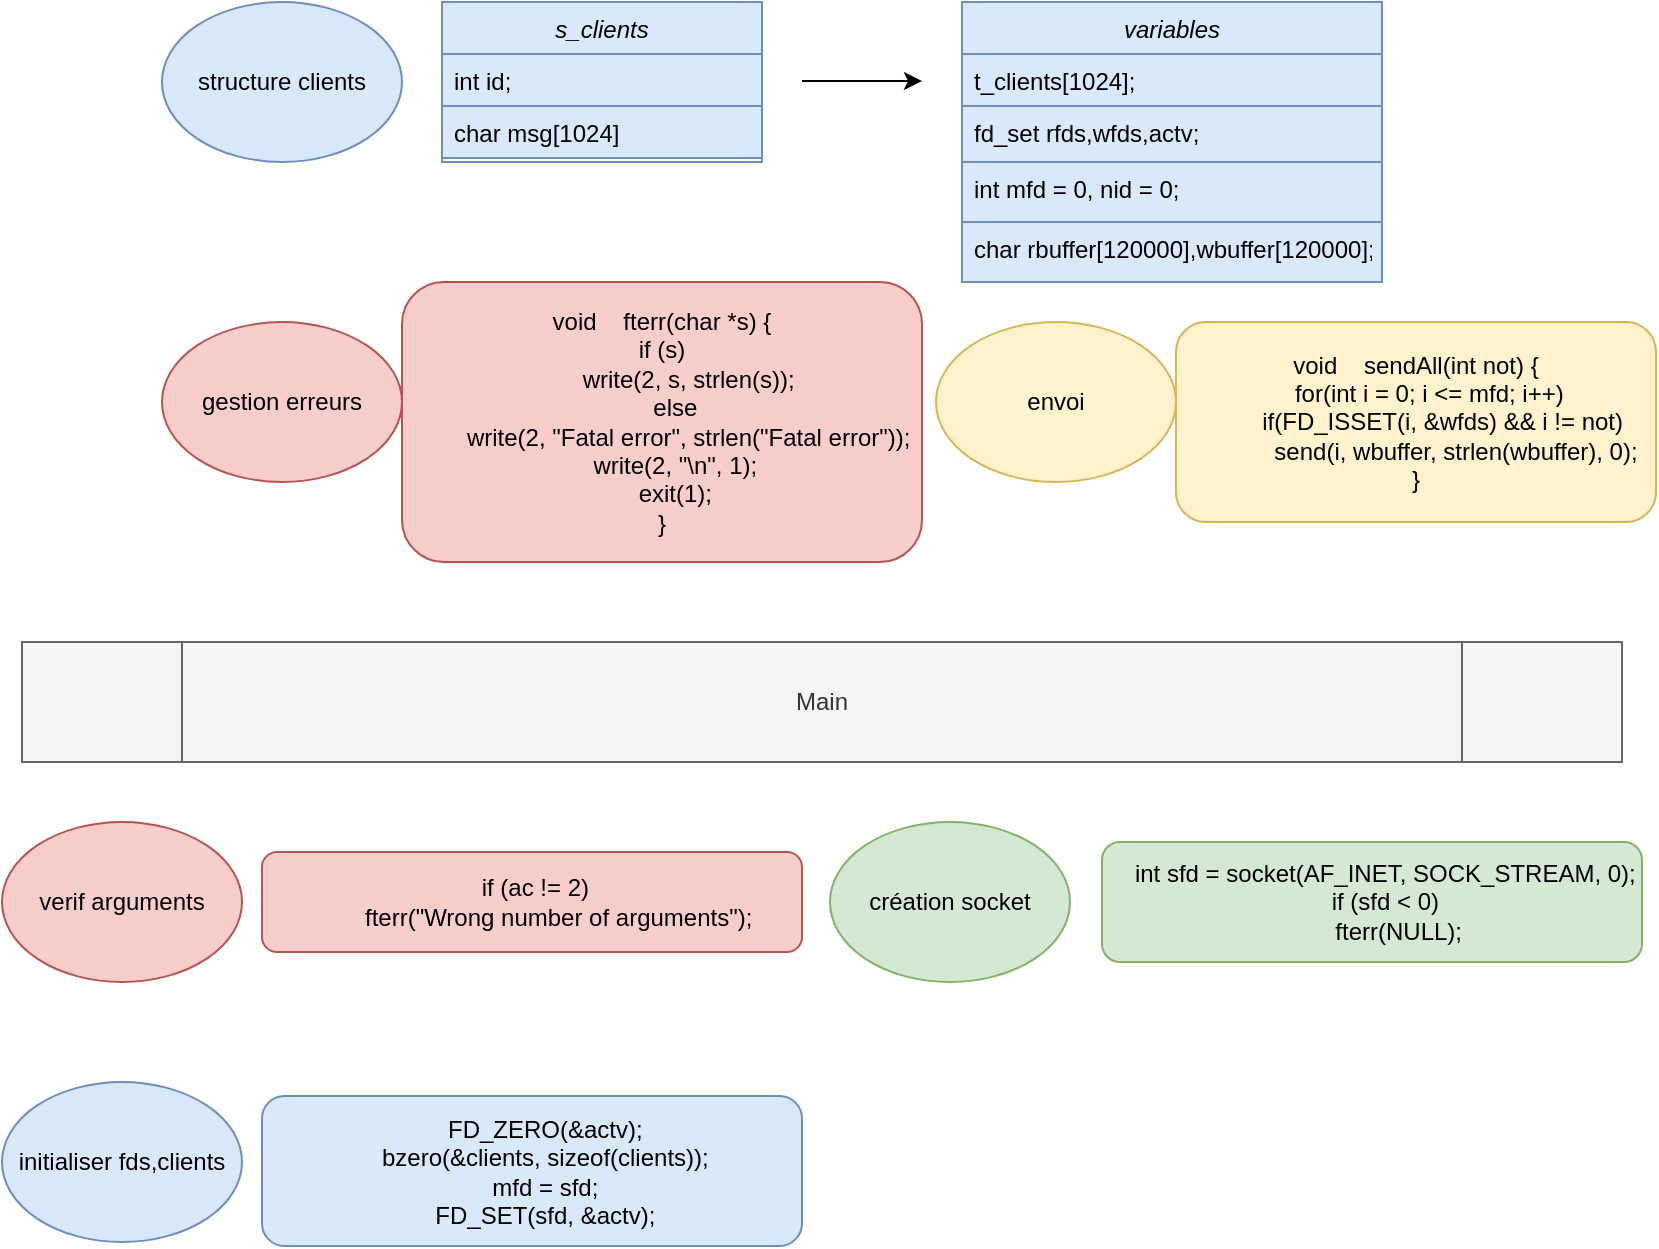 <mxfile version="23.0.1" type="github">
  <diagram id="C5RBs43oDa-KdzZeNtuy" name="Page-1">
    <mxGraphModel dx="1434" dy="800" grid="1" gridSize="10" guides="1" tooltips="1" connect="1" arrows="1" fold="1" page="1" pageScale="1" pageWidth="827" pageHeight="1169" math="0" shadow="0">
      <root>
        <mxCell id="WIyWlLk6GJQsqaUBKTNV-0" />
        <mxCell id="WIyWlLk6GJQsqaUBKTNV-1" parent="WIyWlLk6GJQsqaUBKTNV-0" />
        <mxCell id="zkfFHV4jXpPFQw0GAbJ--0" value="s_clients" style="swimlane;fontStyle=2;align=center;verticalAlign=top;childLayout=stackLayout;horizontal=1;startSize=26;horizontalStack=0;resizeParent=1;resizeLast=0;collapsible=1;marginBottom=0;rounded=0;shadow=0;strokeWidth=1;fillColor=#dae8fc;strokeColor=#6c8ebf;" parent="WIyWlLk6GJQsqaUBKTNV-1" vertex="1">
          <mxGeometry x="220" width="160" height="80" as="geometry">
            <mxRectangle x="230" y="140" width="160" height="26" as="alternateBounds" />
          </mxGeometry>
        </mxCell>
        <mxCell id="zkfFHV4jXpPFQw0GAbJ--1" value="int id;" style="text;align=left;verticalAlign=top;spacingLeft=4;spacingRight=4;overflow=hidden;rotatable=0;points=[[0,0.5],[1,0.5]];portConstraint=eastwest;fillColor=#dae8fc;strokeColor=#6c8ebf;" parent="zkfFHV4jXpPFQw0GAbJ--0" vertex="1">
          <mxGeometry y="26" width="160" height="26" as="geometry" />
        </mxCell>
        <mxCell id="zkfFHV4jXpPFQw0GAbJ--2" value="char msg[1024]" style="text;align=left;verticalAlign=top;spacingLeft=4;spacingRight=4;overflow=hidden;rotatable=0;points=[[0,0.5],[1,0.5]];portConstraint=eastwest;rounded=0;shadow=0;html=0;fillColor=#dae8fc;strokeColor=#6c8ebf;" parent="zkfFHV4jXpPFQw0GAbJ--0" vertex="1">
          <mxGeometry y="52" width="160" height="26" as="geometry" />
        </mxCell>
        <mxCell id="UoYPHvhufsrIFoe6nVKH-0" value="structure clients" style="ellipse;whiteSpace=wrap;html=1;fillColor=#dae8fc;strokeColor=#6c8ebf;" vertex="1" parent="WIyWlLk6GJQsqaUBKTNV-1">
          <mxGeometry x="80" width="120" height="80" as="geometry" />
        </mxCell>
        <mxCell id="UoYPHvhufsrIFoe6nVKH-4" value="variables" style="swimlane;fontStyle=2;align=center;verticalAlign=top;childLayout=stackLayout;horizontal=1;startSize=26;horizontalStack=0;resizeParent=1;resizeLast=0;collapsible=1;marginBottom=0;rounded=0;shadow=0;strokeWidth=1;fillColor=#dae8fc;strokeColor=#6c8ebf;" vertex="1" parent="WIyWlLk6GJQsqaUBKTNV-1">
          <mxGeometry x="480" width="210" height="140" as="geometry">
            <mxRectangle x="230" y="140" width="160" height="26" as="alternateBounds" />
          </mxGeometry>
        </mxCell>
        <mxCell id="UoYPHvhufsrIFoe6nVKH-5" value="t_clients[1024];" style="text;align=left;verticalAlign=top;spacingLeft=4;spacingRight=4;overflow=hidden;rotatable=0;points=[[0,0.5],[1,0.5]];portConstraint=eastwest;fillColor=#dae8fc;strokeColor=#6c8ebf;" vertex="1" parent="UoYPHvhufsrIFoe6nVKH-4">
          <mxGeometry y="26" width="210" height="26" as="geometry" />
        </mxCell>
        <mxCell id="UoYPHvhufsrIFoe6nVKH-6" value="fd_set rfds,wfds,actv;" style="text;align=left;verticalAlign=top;spacingLeft=4;spacingRight=4;overflow=hidden;rotatable=0;points=[[0,0.5],[1,0.5]];portConstraint=eastwest;rounded=0;shadow=0;html=0;fillColor=#dae8fc;strokeColor=#6c8ebf;" vertex="1" parent="UoYPHvhufsrIFoe6nVKH-4">
          <mxGeometry y="52" width="210" height="28" as="geometry" />
        </mxCell>
        <mxCell id="UoYPHvhufsrIFoe6nVKH-7" value="int mfd = 0, nid = 0;" style="text;align=left;verticalAlign=top;spacingLeft=4;spacingRight=4;overflow=hidden;rotatable=0;points=[[0,0.5],[1,0.5]];portConstraint=eastwest;rounded=0;shadow=0;html=0;fillColor=#dae8fc;strokeColor=#6c8ebf;" vertex="1" parent="UoYPHvhufsrIFoe6nVKH-4">
          <mxGeometry y="80" width="210" height="30" as="geometry" />
        </mxCell>
        <mxCell id="UoYPHvhufsrIFoe6nVKH-8" value="char rbuffer[120000],wbuffer[120000];" style="text;align=left;verticalAlign=top;spacingLeft=4;spacingRight=4;overflow=hidden;rotatable=0;points=[[0,0.5],[1,0.5]];portConstraint=eastwest;rounded=0;shadow=0;html=0;fillColor=#dae8fc;strokeColor=#6c8ebf;" vertex="1" parent="UoYPHvhufsrIFoe6nVKH-4">
          <mxGeometry y="110" width="210" height="30" as="geometry" />
        </mxCell>
        <mxCell id="UoYPHvhufsrIFoe6nVKH-9" value="gestion erreurs" style="ellipse;whiteSpace=wrap;html=1;fillColor=#f8cecc;strokeColor=#b85450;" vertex="1" parent="WIyWlLk6GJQsqaUBKTNV-1">
          <mxGeometry x="80" y="160" width="120" height="80" as="geometry" />
        </mxCell>
        <mxCell id="UoYPHvhufsrIFoe6nVKH-10" value="void&amp;nbsp; &amp;nbsp; fterr(char *s) {&lt;br&gt;if (s)&lt;br&gt;&amp;nbsp; &amp;nbsp; &amp;nbsp; &amp;nbsp; write(2, s, strlen(s));&lt;br&gt;&amp;nbsp; &amp;nbsp; else&lt;br&gt;&amp;nbsp; &amp;nbsp; &amp;nbsp; &amp;nbsp; write(2, &quot;Fatal error&quot;, strlen(&quot;Fatal error&quot;));&lt;br&gt;&amp;nbsp; &amp;nbsp; write(2, &quot;\n&quot;, 1);&lt;br&gt;&amp;nbsp; &amp;nbsp; exit(1);&lt;br&gt;}" style="rounded=1;whiteSpace=wrap;html=1;fillColor=#f8cecc;strokeColor=#b85450;" vertex="1" parent="WIyWlLk6GJQsqaUBKTNV-1">
          <mxGeometry x="200" y="140" width="260" height="140" as="geometry" />
        </mxCell>
        <mxCell id="UoYPHvhufsrIFoe6nVKH-11" value="envoi" style="ellipse;whiteSpace=wrap;html=1;fillColor=#fff2cc;strokeColor=#d6b656;" vertex="1" parent="WIyWlLk6GJQsqaUBKTNV-1">
          <mxGeometry x="467" y="160" width="120" height="80" as="geometry" />
        </mxCell>
        <mxCell id="UoYPHvhufsrIFoe6nVKH-12" value="&lt;div&gt;void&amp;nbsp; &amp;nbsp; sendAll(int not) {&lt;/div&gt;&lt;div&gt;&amp;nbsp; &amp;nbsp; for(int i = 0; i &amp;lt;= mfd; i++)&lt;/div&gt;&lt;div&gt;&amp;nbsp; &amp;nbsp; &amp;nbsp; &amp;nbsp; if(FD_ISSET(i, &amp;amp;wfds) &amp;amp;&amp;amp; i != not)&lt;/div&gt;&lt;div&gt;&amp;nbsp; &amp;nbsp; &amp;nbsp; &amp;nbsp; &amp;nbsp; &amp;nbsp; send(i, wbuffer, strlen(wbuffer), 0);&lt;/div&gt;&lt;div&gt;}&lt;/div&gt;" style="rounded=1;whiteSpace=wrap;html=1;fillColor=#fff2cc;strokeColor=#d6b656;" vertex="1" parent="WIyWlLk6GJQsqaUBKTNV-1">
          <mxGeometry x="587" y="160" width="240" height="100" as="geometry" />
        </mxCell>
        <mxCell id="UoYPHvhufsrIFoe6nVKH-16" value="Main" style="shape=process;whiteSpace=wrap;html=1;backgroundOutline=1;fillColor=#f5f5f5;strokeColor=#666666;fontColor=#333333;" vertex="1" parent="WIyWlLk6GJQsqaUBKTNV-1">
          <mxGeometry x="10" y="320" width="800" height="60" as="geometry" />
        </mxCell>
        <mxCell id="UoYPHvhufsrIFoe6nVKH-17" value="&lt;div&gt;&amp;nbsp;if (ac != 2)&lt;/div&gt;&lt;div&gt;&amp;nbsp; &amp;nbsp; &amp;nbsp; &amp;nbsp; fterr(&quot;Wrong number of arguments&quot;);&lt;/div&gt;" style="rounded=1;whiteSpace=wrap;html=1;fillColor=#f8cecc;strokeColor=#b85450;" vertex="1" parent="WIyWlLk6GJQsqaUBKTNV-1">
          <mxGeometry x="130" y="425" width="270" height="50" as="geometry" />
        </mxCell>
        <mxCell id="UoYPHvhufsrIFoe6nVKH-18" value="verif arguments" style="ellipse;whiteSpace=wrap;html=1;fillColor=#f8cecc;strokeColor=#b85450;" vertex="1" parent="WIyWlLk6GJQsqaUBKTNV-1">
          <mxGeometry y="410" width="120" height="80" as="geometry" />
        </mxCell>
        <mxCell id="UoYPHvhufsrIFoe6nVKH-19" value="&lt;div&gt;&amp;nbsp; &amp;nbsp; int sfd = socket(AF_INET, SOCK_STREAM, 0);&lt;/div&gt;&lt;div&gt;&amp;nbsp; &amp;nbsp; if (sfd &amp;lt; 0)&lt;/div&gt;&lt;div&gt;&amp;nbsp; &amp;nbsp; &amp;nbsp; &amp;nbsp; fterr(NULL);&lt;/div&gt;" style="rounded=1;whiteSpace=wrap;html=1;fillColor=#d5e8d4;strokeColor=#82b366;" vertex="1" parent="WIyWlLk6GJQsqaUBKTNV-1">
          <mxGeometry x="550" y="420" width="270" height="60" as="geometry" />
        </mxCell>
        <mxCell id="UoYPHvhufsrIFoe6nVKH-20" value="création socket" style="ellipse;whiteSpace=wrap;html=1;fillColor=#d5e8d4;strokeColor=#82b366;" vertex="1" parent="WIyWlLk6GJQsqaUBKTNV-1">
          <mxGeometry x="414" y="410" width="120" height="80" as="geometry" />
        </mxCell>
        <mxCell id="UoYPHvhufsrIFoe6nVKH-26" value="" style="endArrow=classic;html=1;rounded=0;" edge="1" parent="WIyWlLk6GJQsqaUBKTNV-1">
          <mxGeometry width="50" height="50" relative="1" as="geometry">
            <mxPoint x="400" y="39.5" as="sourcePoint" />
            <mxPoint x="460" y="39.5" as="targetPoint" />
          </mxGeometry>
        </mxCell>
        <mxCell id="UoYPHvhufsrIFoe6nVKH-27" value="initialiser fds,clients" style="ellipse;whiteSpace=wrap;html=1;fillColor=#dae8fc;strokeColor=#6c8ebf;" vertex="1" parent="WIyWlLk6GJQsqaUBKTNV-1">
          <mxGeometry y="540" width="120" height="80" as="geometry" />
        </mxCell>
        <mxCell id="UoYPHvhufsrIFoe6nVKH-28" value="&lt;div&gt;&amp;nbsp; &amp;nbsp; FD_ZERO(&amp;amp;actv);&lt;/div&gt;&lt;div&gt;&amp;nbsp; &amp;nbsp; bzero(&amp;amp;clients, sizeof(clients));&lt;/div&gt;&lt;div&gt;&amp;nbsp; &amp;nbsp; mfd = sfd;&lt;/div&gt;&lt;div&gt;&amp;nbsp; &amp;nbsp; FD_SET(sfd, &amp;amp;actv);&lt;/div&gt;" style="rounded=1;whiteSpace=wrap;html=1;fillColor=#dae8fc;strokeColor=#6c8ebf;" vertex="1" parent="WIyWlLk6GJQsqaUBKTNV-1">
          <mxGeometry x="130" y="547" width="270" height="75" as="geometry" />
        </mxCell>
      </root>
    </mxGraphModel>
  </diagram>
</mxfile>
